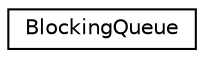 digraph "Graphical Class Hierarchy"
{
  edge [fontname="Helvetica",fontsize="10",labelfontname="Helvetica",labelfontsize="10"];
  node [fontname="Helvetica",fontsize="10",shape=record];
  rankdir="LR";
  Node1 [label="BlockingQueue",height=0.2,width=0.4,color="black", fillcolor="white", style="filled",URL="$classBlockingQueue.html",tooltip="A queue used to keep track of blocked uThreads. "];
}
